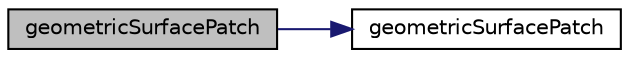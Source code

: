 digraph "geometricSurfacePatch"
{
  bgcolor="transparent";
  edge [fontname="Helvetica",fontsize="10",labelfontname="Helvetica",labelfontsize="10"];
  node [fontname="Helvetica",fontsize="10",shape=record];
  rankdir="LR";
  Node1 [label="geometricSurfacePatch",height=0.2,width=0.4,color="black", fillcolor="grey75", style="filled", fontcolor="black"];
  Node1 -> Node2 [color="midnightblue",fontsize="10",style="solid",fontname="Helvetica"];
  Node2 [label="geometricSurfacePatch",height=0.2,width=0.4,color="black",URL="$a00926.html#a20f8ace91c5ce05924f84de8f3a8f6e9",tooltip="Construct null. "];
}
